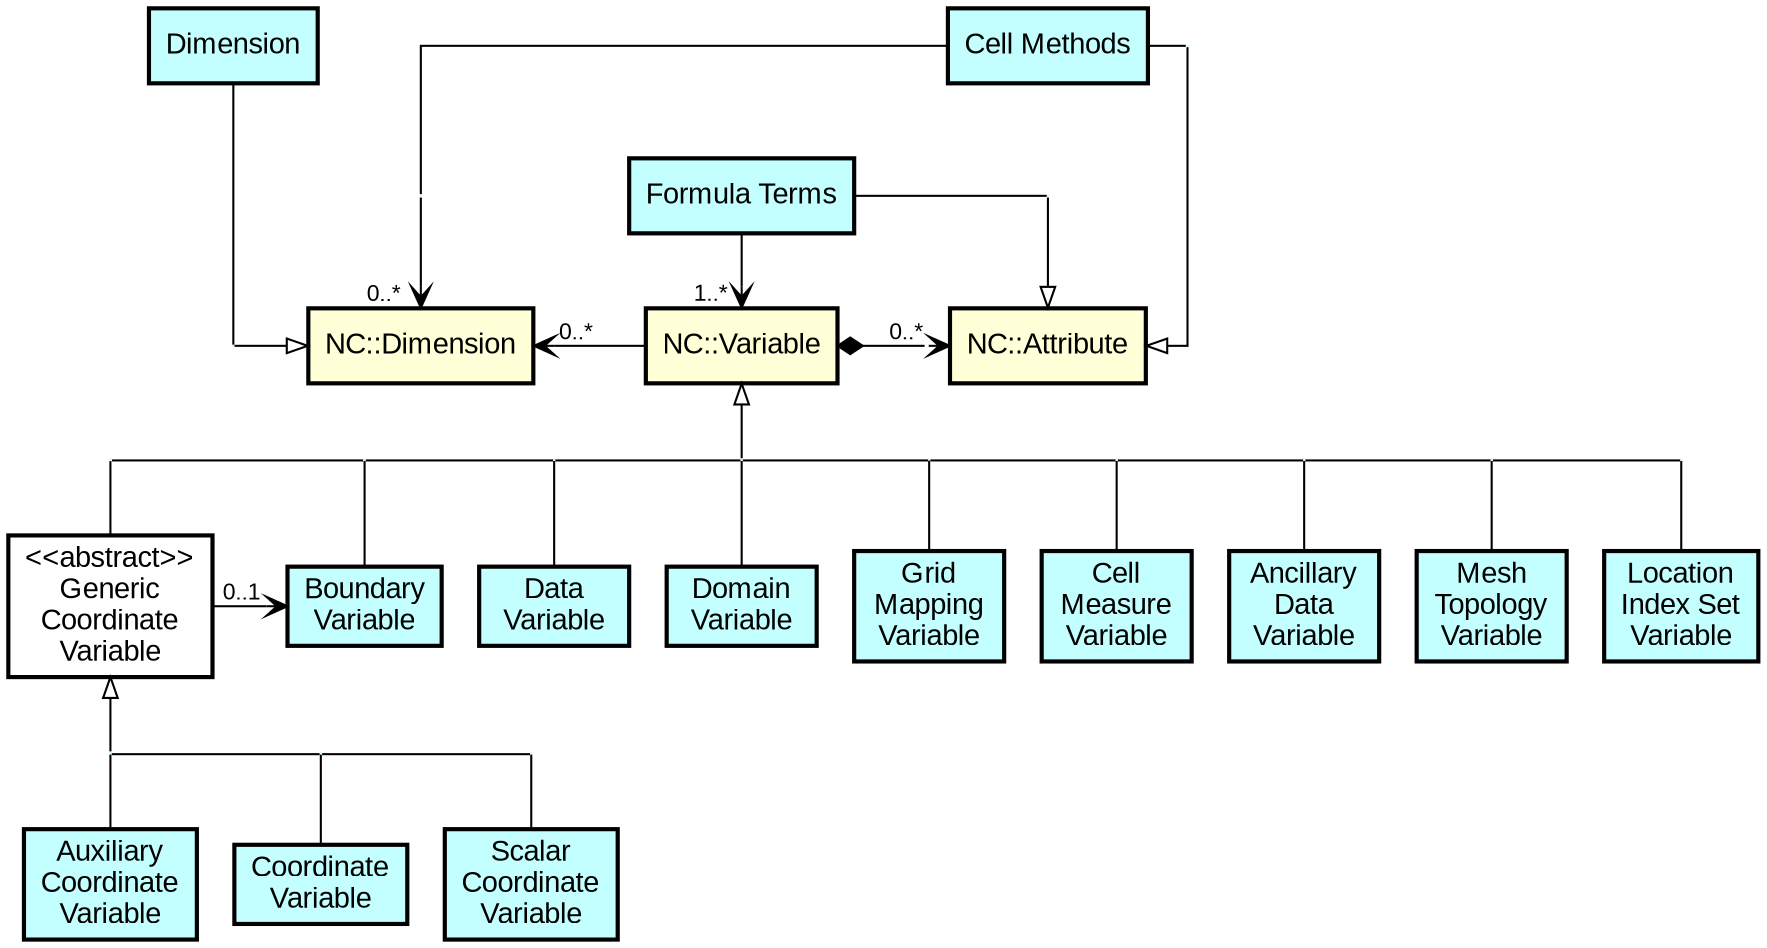# ====================================================================
# Source code for cfdm_cf_concepts.svg
#
# cfdm_cf_concepts.svg created with:
#
# $ dot -T svg cfdm_cf_concepts.gv -o cfdm_cf_concepts.svg
# ====================================================================

digraph {splines=ortho nodesep="+0.25"

# --------------------------------------------------------------------
# NetCDF variables
# --------------------------------------------------------------------
node [
     style="filled,bold"
     shape=rectangle
     fillcolor="#FFFFD8"
     width=1.0
     height=0.5
     fontname="Arial"
     ]

NetCDFDimension [label="NC::Dimension"]
NetCDFVariable [label="NC::Variable"]
NetCDFAttribute [label="NC::Attribute"]

# --------------------------------------------------------------------
# CF-netCDF elements
# --------------------------------------------------------------------
node [
     style="filled,bold"
     shape=rectangle
     fillcolor="#C3FFFF"
     width=1.0
     height=0.5
     fontname="Arial"
     ]

GenericCoordinate [label="<<abstract>>\nGeneric\nCoordinate\nVariable"
		   fillcolor=white]

Dimension [label="Dimension"]
CellMethods [label="Cell Methods"]
FormulaTerms [label="Formula Terms"]
AuxiliaryCoordinate [label="Auxiliary\nCoordinate\nVariable"]
Coordinate [label="Coordinate\nVariable"]
ScalarCoordinate [label="Scalar\nCoordinate\nVariable"]
Data [label="Data\nVariable"]
Domain [label="Domain\nVariable"]
CellMeasure [label="Cell\nMeasure\nVariable"]
AncillaryData [label="Ancillary\nData\nVariable"]
BoundaryVariable [label="Boundary\nVariable"]
GridMapping [label="Grid\nMapping\nVariable"]
MeshTopology [label="Mesh\nTopology\nVariable"]
LocationIndexSet [label="Location\nIndex Set\nVariable"]

# --------------------------------------------------------------------
# Invisible nodes used to aid in layout
# --------------------------------------------------------------------
node [
     width=0
     height=0
     size=fixed
     shape=none
     label=""
     ]
route1
route2
route3
route4
route5
route6
route7
route8
route9
route10
route11
route12
route13
route14
route15
route16

edge [arrowtail=none
      arrowhead=none
      dir=both
      arrowsize=1.0
      fontname="Arial"
      labelfontsize=11.0
      ]

Dimension -> route3 []
route3 -> NetCDFDimension [arrowhead=empty minlen=2]
CellMethods -> route1 []
route1 -> NetCDFDimension [arrowhead=vee headlabel="0..*   " weight=100]
CellMethods -> route2 []
route2 -> NetCDFAttribute [arrowhead=empty]

{rank=same; Dimension, route2, CellMethods}

NetCDFDimension -> NetCDFVariable [arrowtail=vee minlen=3 taillabel="    0..*"]
NetCDFVariable -> NetCDFAttribute [arrowtail=vee arrowhead=diamond minlen=3 taillabel="0..*    "]
{rank=same; route3, NetCDFDimension, NetCDFVariable, NetCDFAttribute}

FormulaTerms -> NetCDFVariable [arrowhead=vee weight=100 headlabel="1..*  "]
FormulaTerms -> route11 []
route11 -> NetCDFAttribute [arrowhead=empty weight=100]	    
{rank=same; route1, route11, FormulaTerms}

NetCDFVariable -> route7 [arrowtail=empty weight=100]
route7 -> Domain [weight=100]
GenericCoordinate -> route4 [weight=100]
route4 -> route5 []
route5 -> BoundaryVariable [weight=100]
route5 -> route6 []
route6 -> Data []
route6 -> route7 []
route7 -> route8 []       
GridMapping -> route8 [weight=100]
route8 -> route9 []
route9 -> CellMeasure [weight=100]
route9 -> route10 []
route10 -> AncillaryData [weight=100]
route10 -> route15 []
route15 -> MeshTopology [weight=100]
route15 -> route16 []
route16 -> LocationIndexSet [weight=100]

{rank=same; route4, route5, route6, route7, route8, route9, route10, route15, route16}
{rank=same; GenericCoordinate, BoundaryVariable, Data, Domain, CellMeasure, AncillaryData GridMapping}

GenericCoordinate -> BoundaryVariable [arrowhead=vee arrowtail=none minlen=2 headlabel="0..1    "]

GenericCoordinate -> route12 [arrowtail=empty weight=100]
route12 -> AuxiliaryCoordinate [weight=100]
route12 -> route13 []
route13 -> Coordinate []
route13 -> route14 []
route14 -> ScalarCoordinate [weight=100]

{rank=same; route12, route13, route14}
{rank=same; AuxiliaryCoordinate, Coordinate, ScalarCoordinate}

# --------------------------------------------------------------------
# Invisible edges used to aid in layout
# --------------------------------------------------------------------
CellMethods -> route11 [style=invis weight=100]

}
